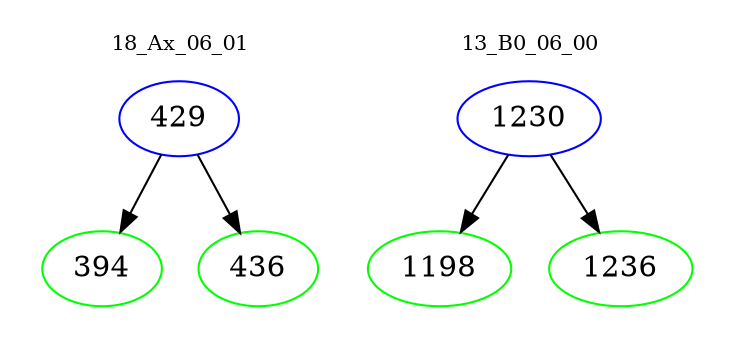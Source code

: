 digraph{
subgraph cluster_0 {
color = white
label = "18_Ax_06_01";
fontsize=10;
T0_429 [label="429", color="blue"]
T0_429 -> T0_394 [color="black"]
T0_394 [label="394", color="green"]
T0_429 -> T0_436 [color="black"]
T0_436 [label="436", color="green"]
}
subgraph cluster_1 {
color = white
label = "13_B0_06_00";
fontsize=10;
T1_1230 [label="1230", color="blue"]
T1_1230 -> T1_1198 [color="black"]
T1_1198 [label="1198", color="green"]
T1_1230 -> T1_1236 [color="black"]
T1_1236 [label="1236", color="green"]
}
}
